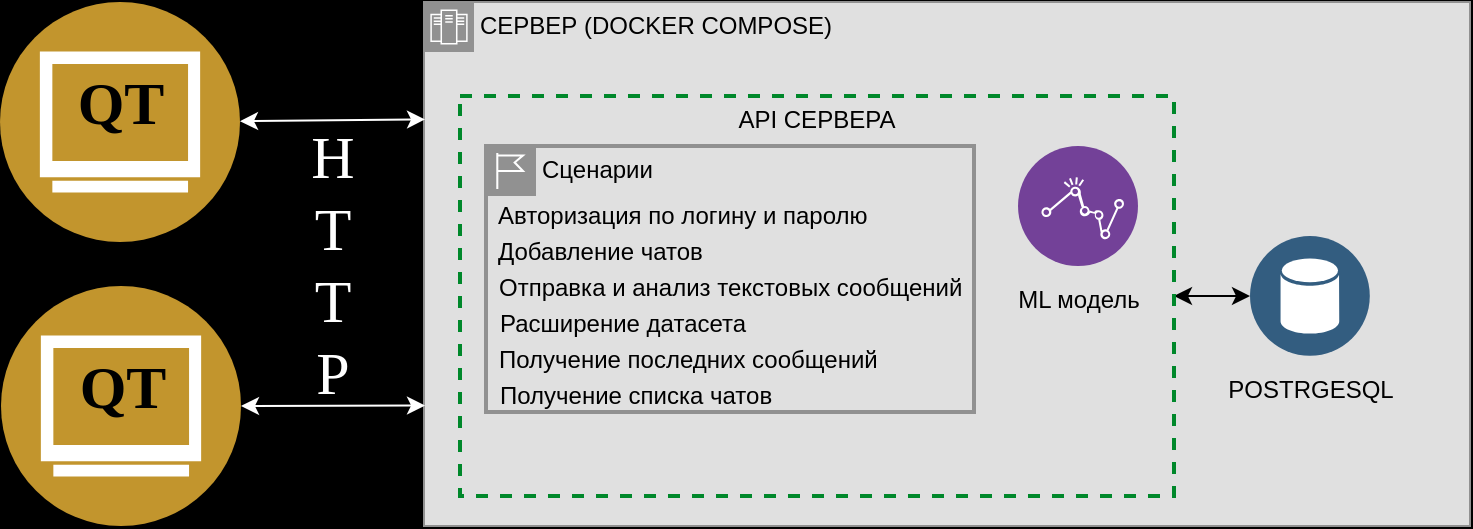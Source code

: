 <mxfile>
    <diagram id="0WvtyOaz615zLvqBjxkU" name="Страница 1">
        <mxGraphModel dx="-873" dy="-810" grid="0" gridSize="10" guides="1" tooltips="1" connect="1" arrows="1" fold="1" page="0" pageScale="1" pageWidth="1169" pageHeight="827" background="#000000" math="0" shadow="0">
            <root>
                <mxCell id="0"/>
                <mxCell id="1" parent="0"/>
                <mxCell id="11" value="СЕРВЕР (DOCKER COMPOSE)" style="shape=mxgraph.ibm.box;prType=zone;fontStyle=0;verticalAlign=top;align=left;spacingLeft=32;spacingTop=4;fillColor=#E0E0E0;rounded=0;whiteSpace=wrap;html=1;strokeColor=#919191;strokeWidth=1;dashed=0;container=1;spacing=-4;collapsible=0;expand=0;recursiveResize=0;" vertex="1" parent="1">
                    <mxGeometry x="2819" y="1669" width="523" height="262" as="geometry"/>
                </mxCell>
                <mxCell id="30" style="edgeStyle=none;html=1;entryX=1;entryY=0.5;entryDx=0;entryDy=0;fontSize=12;fontColor=#000000;startArrow=classic;startFill=1;" edge="1" parent="11" source="14" target="13">
                    <mxGeometry relative="1" as="geometry"/>
                </mxCell>
                <mxCell id="14" value="&lt;span style=&quot;background-color: rgb(224 , 224 , 224)&quot;&gt;&lt;font color=&quot;#000000&quot;&gt;POSTRGESQL&lt;/font&gt;&lt;/span&gt;" style="aspect=fixed;perimeter=ellipsePerimeter;html=1;align=center;shadow=0;dashed=0;fontColor=#4277BB;labelBackgroundColor=#E0E0E0;fontSize=12;spacingTop=3;image;image=img/lib/ibm/data/data_services.svg;labelBorderColor=none;" vertex="1" parent="11">
                    <mxGeometry x="413" y="117" width="60" height="60" as="geometry"/>
                </mxCell>
                <mxCell id="13" value="API СЕРВЕРА" style="fontStyle=0;verticalAlign=top;align=center;spacingTop=-2;fillColor=none;rounded=0;whiteSpace=wrap;html=1;strokeColor=#00882B;strokeWidth=2;dashed=1;container=1;collapsible=0;expand=0;recursiveResize=0;" vertex="1" parent="11">
                    <mxGeometry x="18" y="47" width="357" height="200" as="geometry"/>
                </mxCell>
                <mxCell id="15" value="&lt;span style=&quot;background-color: rgb(224 , 224 , 224)&quot;&gt;&lt;font color=&quot;#000000&quot;&gt;ML модель&lt;/font&gt;&lt;/span&gt;" style="aspect=fixed;perimeter=ellipsePerimeter;html=1;align=center;shadow=0;dashed=0;fontColor=#4277BB;labelBackgroundColor=#ffffff;fontSize=12;spacingTop=3;image;image=img/lib/ibm/analytics/analytics.svg;labelBorderColor=none;" vertex="1" parent="13">
                    <mxGeometry x="279" y="25" width="60" height="60" as="geometry"/>
                </mxCell>
                <mxCell id="17" value="&lt;font style=&quot;font-size: 12px&quot;&gt;&amp;nbsp;&lt;/font&gt;" style="text;html=1;align=center;verticalAlign=middle;resizable=0;points=[];autosize=1;strokeColor=none;fillColor=none;fontSize=23;fontColor=#6666FF;" vertex="1" parent="13">
                    <mxGeometry x="46" y="31" width="13" height="36" as="geometry"/>
                </mxCell>
                <mxCell id="22" value="&lt;font color=&quot;#000000&quot;&gt;Сценарии&lt;/font&gt;" style="shape=mxgraph.ibm.box;prType=region;fontStyle=0;verticalAlign=top;align=left;spacingLeft=32;spacingTop=4;fillColor=none;rounded=0;whiteSpace=wrap;html=1;strokeColor=#919191;strokeWidth=2;dashed=0;container=1;spacing=-4;collapsible=0;expand=0;recursiveResize=0;labelBackgroundColor=#E0E0E0;labelBorderColor=none;fontSize=12;fontColor=#6666FF;" vertex="1" parent="13">
                    <mxGeometry x="13" y="25" width="244" height="133" as="geometry"/>
                </mxCell>
                <mxCell id="23" value="Авторизация по логину и паролю" style="text;strokeColor=none;fillColor=none;align=left;verticalAlign=middle;spacingLeft=4;spacingRight=4;overflow=hidden;points=[[0,0.5],[1,0.5]];portConstraint=eastwest;rotatable=0;labelBackgroundColor=#E0E0E0;labelBorderColor=none;fontSize=12;fontColor=#000000;" vertex="1" parent="22">
                    <mxGeometry y="25" width="226" height="18" as="geometry"/>
                </mxCell>
                <mxCell id="24" value="Добавление чатов" style="text;strokeColor=none;fillColor=none;align=left;verticalAlign=middle;spacingLeft=4;spacingRight=4;overflow=hidden;points=[[0,0.5],[1,0.5]];portConstraint=eastwest;rotatable=0;labelBackgroundColor=#E0E0E0;labelBorderColor=none;fontSize=12;fontColor=#000000;" vertex="1" parent="22">
                    <mxGeometry y="43" width="225" height="18" as="geometry"/>
                </mxCell>
                <mxCell id="25" value="Отправка и анализ текстовых сообщений" style="text;strokeColor=none;fillColor=none;align=left;verticalAlign=middle;spacingLeft=4;spacingRight=4;overflow=hidden;points=[[0,0.5],[1,0.5]];portConstraint=eastwest;rotatable=0;labelBackgroundColor=#E0E0E0;labelBorderColor=none;fontSize=12;fontColor=#000000;" vertex="1" parent="22">
                    <mxGeometry x="0.5" y="61" width="242.5" height="18" as="geometry"/>
                </mxCell>
                <mxCell id="27" value="Расширение датасета" style="text;strokeColor=none;fillColor=none;align=left;verticalAlign=middle;spacingLeft=4;spacingRight=4;overflow=hidden;points=[[0,0.5],[1,0.5]];portConstraint=eastwest;rotatable=0;labelBackgroundColor=#E0E0E0;labelBorderColor=none;fontSize=12;fontColor=#000000;" vertex="1" parent="22">
                    <mxGeometry x="1" y="79" width="197" height="18" as="geometry"/>
                </mxCell>
                <mxCell id="28" value="Получение последних сообщений" style="text;strokeColor=none;fillColor=none;align=left;verticalAlign=middle;spacingLeft=4;spacingRight=4;overflow=hidden;points=[[0,0.5],[1,0.5]];portConstraint=eastwest;rotatable=0;labelBackgroundColor=#E0E0E0;labelBorderColor=none;fontSize=12;fontColor=#000000;" vertex="1" parent="22">
                    <mxGeometry x="0.5" y="97" width="243.5" height="18" as="geometry"/>
                </mxCell>
                <mxCell id="29" value="Получение списка чатов" style="text;strokeColor=none;fillColor=none;align=left;verticalAlign=middle;spacingLeft=4;spacingRight=4;overflow=hidden;points=[[0,0.5],[1,0.5]];portConstraint=eastwest;rotatable=0;labelBackgroundColor=#E0E0E0;labelBorderColor=none;fontSize=12;fontColor=#000000;" vertex="1" parent="22">
                    <mxGeometry x="1" y="115" width="242" height="18" as="geometry"/>
                </mxCell>
                <mxCell id="38" style="edgeStyle=none;html=1;entryX=0.001;entryY=0.224;entryDx=0;entryDy=0;entryPerimeter=0;fontFamily=Comic Sans MS;fontSize=30;fontColor=#FFFFFF;startArrow=classic;startFill=1;strokeColor=#FFFFFF;" edge="1" parent="1" source="31" target="11">
                    <mxGeometry relative="1" as="geometry"/>
                </mxCell>
                <mxCell id="31" value="" style="aspect=fixed;perimeter=ellipsePerimeter;html=1;align=center;shadow=0;dashed=0;fontColor=#4277BB;labelBackgroundColor=#ffffff;fontSize=12;spacingTop=3;image;image=img/lib/ibm/users/browser.svg;labelBorderColor=none;" vertex="1" parent="1">
                    <mxGeometry x="2607" y="1669" width="120" height="120" as="geometry"/>
                </mxCell>
                <mxCell id="32" value="&lt;h1&gt;&lt;font face=&quot;Comic Sans MS&quot; style=&quot;font-size: 30px&quot;&gt;QT&lt;/font&gt;&lt;/h1&gt;" style="text;html=1;align=center;verticalAlign=bottom;resizable=0;points=[];autosize=1;strokeColor=none;fillColor=none;fontSize=12;fontColor=#000000;" vertex="1" parent="1">
                    <mxGeometry x="2638.5" y="1702" width="57" height="54" as="geometry"/>
                </mxCell>
                <mxCell id="36" style="edgeStyle=none;html=1;entryX=0.001;entryY=0.77;entryDx=0;entryDy=0;entryPerimeter=0;fontFamily=Comic Sans MS;fontSize=30;fontColor=#FFFFFF;startArrow=classic;startFill=1;strokeColor=#FFFFFF;" edge="1" parent="1" source="34" target="11">
                    <mxGeometry relative="1" as="geometry"/>
                </mxCell>
                <mxCell id="34" value="" style="aspect=fixed;perimeter=ellipsePerimeter;html=1;align=center;shadow=0;dashed=0;fontColor=#4277BB;labelBackgroundColor=#ffffff;fontSize=12;spacingTop=3;image;image=img/lib/ibm/users/browser.svg;labelBorderColor=none;" vertex="1" parent="1">
                    <mxGeometry x="2607.5" y="1811" width="120" height="120" as="geometry"/>
                </mxCell>
                <mxCell id="35" value="&lt;h1&gt;&lt;font face=&quot;Comic Sans MS&quot; style=&quot;font-size: 30px&quot;&gt;QT&lt;/font&gt;&lt;/h1&gt;" style="text;html=1;align=center;verticalAlign=bottom;resizable=0;points=[];autosize=1;strokeColor=none;fillColor=none;fontSize=12;fontColor=#000000;" vertex="1" parent="1">
                    <mxGeometry x="2639" y="1844" width="57" height="54" as="geometry"/>
                </mxCell>
                <mxCell id="40" value="&lt;font face=&quot;Tahoma&quot;&gt;H&lt;br&gt;T&lt;br&gt;T&lt;br&gt;P&lt;/font&gt;" style="text;html=1;align=center;verticalAlign=middle;resizable=0;points=[];autosize=1;strokeColor=none;fillColor=none;fontSize=30;fontFamily=Comic Sans MS;fontColor=#FFFFFF;" vertex="1" parent="1">
                    <mxGeometry x="2758" y="1726" width="30" height="148" as="geometry"/>
                </mxCell>
            </root>
        </mxGraphModel>
    </diagram>
</mxfile>